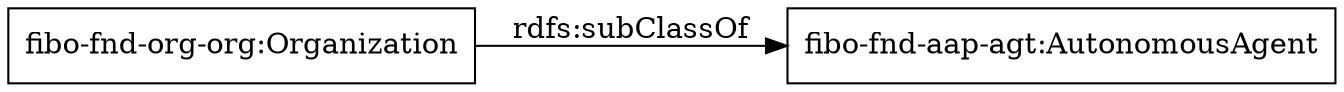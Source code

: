 digraph ar2dtool_diagram { 
rankdir=LR;
size="1000"
node [shape = rectangle, color="black"]; "fibo-fnd-org-org:Organization" ; /*classes style*/
	"fibo-fnd-org-org:Organization" -> "fibo-fnd-aap-agt:AutonomousAgent" [ label = "rdfs:subClassOf" ];

}
